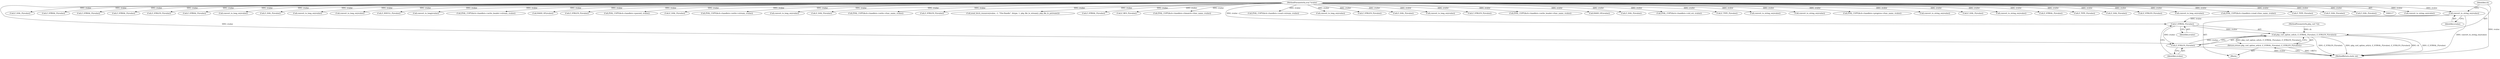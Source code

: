 digraph "0_php_124fb22a13fafa3648e4e15b4f207c7096d8155e@pointer" {
"1000378" [label="(Call,Z_STRVAL_P(zvalue))"];
"1000373" [label="(Call,convert_to_string_ex(zvalue))"];
"1000120" [label="(MethodParameterIn,zval *zvalue)"];
"1000376" [label="(Call,php_curl_option_url(ch, Z_STRVAL_P(zvalue), Z_STRLEN_P(zvalue)))"];
"1000375" [label="(Return,return php_curl_option_url(ch, Z_STRVAL_P(zvalue), Z_STRLEN_P(zvalue));)"];
"1000380" [label="(Call,Z_STRLEN_P(zvalue))"];
"1000379" [label="(Identifier,zvalue)"];
"1001748" [label="(Call,convert_to_string_ex(zvalue))"];
"1000982" [label="(Call,Z_LVAL_P(zvalue))"];
"1001764" [label="(Call,Z_STRVAL_P(zvalue))"];
"1001755" [label="(Call,Z_STRVAL_P(zvalue))"];
"1000381" [label="(Identifier,zvalue)"];
"1000322" [label="(Call,Z_STRVAL_P(zvalue))"];
"1001752" [label="(Call,Z_STRLEN_P(zvalue))"];
"1000354" [label="(Call,Z_STRVAL_P(zvalue))"];
"1000230" [label="(Call,convert_to_long_ex(zvalue))"];
"1000277" [label="(Call,Z_LVAL_P(zvalue))"];
"1000970" [label="(Call,convert_to_long_ex(zvalue))"];
"1000373" [label="(Call,convert_to_string_ex(zvalue))"];
"1000270" [label="(Call,convert_to_long_ex(zvalue))"];
"1000335" [label="(Call,Z_ISNULL_P(zvalue))"];
"1000130" [label="(Call,convert_to_long(zvalue))"];
"1000380" [label="(Call,Z_STRLEN_P(zvalue))"];
"1000659" [label="(Call,ZVAL_COPY(&ch->handlers->write_header->stream, zvalue))"];
"1000868" [label="(Call,HASH_OF(zvalue))"];
"1000324" [label="(Call,Z_STRLEN_P(zvalue))"];
"1001710" [label="(Call,ZVAL_COPY(&ch->handlers->passwd, zvalue))"];
"1000266" [label="(Call,Z_LVAL_P(zvalue))"];
"1000543" [label="(Call,ZVAL_COPY(&ch->handlers->write->stream, zvalue))"];
"1001673" [label="(Call,convert_to_long_ex(zvalue))"];
"1001684" [label="(Call,Z_LVAL_P(zvalue))"];
"1000375" [label="(Return,return php_curl_option_url(ch, Z_STRVAL_P(zvalue), Z_STRLEN_P(zvalue));)"];
"1000378" [label="(Call,Z_STRVAL_P(zvalue))"];
"1001651" [label="(Call,ZVAL_COPY(&ch->handlers->write->func_name, zvalue))"];
"1000356" [label="(Call,Z_STRLEN_P(zvalue))"];
"1000118" [label="(MethodParameterIn,php_curl *ch)"];
"1000404" [label="(Call,zend_fetch_resource(zvalue, -1, \"File-Handle\", &type, 1, php_file_le_stream(), php_file_le_pstream()))"];
"1000376" [label="(Call,php_curl_option_url(ch, Z_STRVAL_P(zvalue), Z_STRLEN_P(zvalue)))"];
"1001458" [label="(Call,Z_STRVAL_P(zvalue))"];
"1000758" [label="(Call,Z_RES_P(zvalue))"];
"1001893" [label="(Call,ZVAL_COPY(&ch->handlers->fnmatch->func_name, zvalue))"];
"1000760" [label="(Call,ZVAL_COPY(&ch->handlers->read->stream, zvalue))"];
"1001594" [label="(Call,convert_to_long_ex(zvalue))"];
"1000369" [label="(Call,Z_STRLEN_P(zvalue))"];
"1000249" [label="(Call,Z_LVAL_P(zvalue))"];
"1000120" [label="(MethodParameterIn,zval *zvalue)"];
"1001688" [label="(Call,convert_to_long_ex(zvalue))"];
"1001766" [label="(Call,Z_STRLEN_P(zvalue))"];
"1001927" [label="(MethodReturn,static int)"];
"1000377" [label="(Identifier,ch)"];
"1000374" [label="(Identifier,zvalue)"];
"1001032" [label="(Call,ZVAL_COPY(&ch->handlers->write_header->func_name, zvalue))"];
"1001078" [label="(Call,HASH_OF(zvalue))"];
"1000999" [label="(Call,Z_LVAL_P(zvalue))"];
"1000824" [label="(Call,ZVAL_COPY(&ch->handlers->std_err, zvalue))"];
"1000398" [label="(Call,Z_TYPE_P(zvalue))"];
"1000361" [label="(Call,convert_to_string_ex(zvalue))"];
"1001440" [label="(Call,convert_to_string_ex(zvalue))"];
"1001523" [label="(Call,ZVAL_COPY(&ch->handlers->progress->func_name, zvalue))"];
"1000348" [label="(Call,convert_to_string_ex(zvalue))"];
"1001597" [label="(Call,Z_LVAL_P(zvalue))"];
"1000316" [label="(Call,convert_to_string_ex(zvalue))"];
"1000367" [label="(Call,Z_STRVAL_P(zvalue))"];
"1001060" [label="(Call,Z_TYPE_P(zvalue))"];
"1001774" [label="(Call,Z_LVAL_P(zvalue))"];
"1001449" [label="(Call,Z_STRLEN_P(zvalue))"];
"1001770" [label="(Call,convert_to_long_ex(zvalue))"];
"1001573" [label="(Call,ZVAL_COPY(&ch->handlers->read->func_name, zvalue))"];
"1000128" [label="(Block,)"];
"1001056" [label="(Call,Z_TYPE_P(zvalue))"];
"1000134" [label="(Call,Z_LVAL_P(zvalue))"];
"1001698" [label="(Call,Z_LVAL_P(zvalue))"];
"1000378" -> "1000376"  [label="AST: "];
"1000378" -> "1000379"  [label="CFG: "];
"1000379" -> "1000378"  [label="AST: "];
"1000381" -> "1000378"  [label="CFG: "];
"1000378" -> "1000376"  [label="DDG: zvalue"];
"1000373" -> "1000378"  [label="DDG: zvalue"];
"1000120" -> "1000378"  [label="DDG: zvalue"];
"1000378" -> "1000380"  [label="DDG: zvalue"];
"1000373" -> "1000128"  [label="AST: "];
"1000373" -> "1000374"  [label="CFG: "];
"1000374" -> "1000373"  [label="AST: "];
"1000377" -> "1000373"  [label="CFG: "];
"1000373" -> "1001927"  [label="DDG: convert_to_string_ex(zvalue)"];
"1000120" -> "1000373"  [label="DDG: zvalue"];
"1000120" -> "1000117"  [label="AST: "];
"1000120" -> "1001927"  [label="DDG: zvalue"];
"1000120" -> "1000130"  [label="DDG: zvalue"];
"1000120" -> "1000134"  [label="DDG: zvalue"];
"1000120" -> "1000230"  [label="DDG: zvalue"];
"1000120" -> "1000249"  [label="DDG: zvalue"];
"1000120" -> "1000266"  [label="DDG: zvalue"];
"1000120" -> "1000270"  [label="DDG: zvalue"];
"1000120" -> "1000277"  [label="DDG: zvalue"];
"1000120" -> "1000316"  [label="DDG: zvalue"];
"1000120" -> "1000322"  [label="DDG: zvalue"];
"1000120" -> "1000324"  [label="DDG: zvalue"];
"1000120" -> "1000335"  [label="DDG: zvalue"];
"1000120" -> "1000348"  [label="DDG: zvalue"];
"1000120" -> "1000354"  [label="DDG: zvalue"];
"1000120" -> "1000356"  [label="DDG: zvalue"];
"1000120" -> "1000361"  [label="DDG: zvalue"];
"1000120" -> "1000367"  [label="DDG: zvalue"];
"1000120" -> "1000369"  [label="DDG: zvalue"];
"1000120" -> "1000380"  [label="DDG: zvalue"];
"1000120" -> "1000398"  [label="DDG: zvalue"];
"1000120" -> "1000404"  [label="DDG: zvalue"];
"1000120" -> "1000543"  [label="DDG: zvalue"];
"1000120" -> "1000659"  [label="DDG: zvalue"];
"1000120" -> "1000758"  [label="DDG: zvalue"];
"1000120" -> "1000760"  [label="DDG: zvalue"];
"1000120" -> "1000824"  [label="DDG: zvalue"];
"1000120" -> "1000868"  [label="DDG: zvalue"];
"1000120" -> "1000970"  [label="DDG: zvalue"];
"1000120" -> "1000982"  [label="DDG: zvalue"];
"1000120" -> "1000999"  [label="DDG: zvalue"];
"1000120" -> "1001032"  [label="DDG: zvalue"];
"1000120" -> "1001056"  [label="DDG: zvalue"];
"1000120" -> "1001060"  [label="DDG: zvalue"];
"1000120" -> "1001078"  [label="DDG: zvalue"];
"1000120" -> "1001440"  [label="DDG: zvalue"];
"1000120" -> "1001449"  [label="DDG: zvalue"];
"1000120" -> "1001458"  [label="DDG: zvalue"];
"1000120" -> "1001523"  [label="DDG: zvalue"];
"1000120" -> "1001573"  [label="DDG: zvalue"];
"1000120" -> "1001594"  [label="DDG: zvalue"];
"1000120" -> "1001597"  [label="DDG: zvalue"];
"1000120" -> "1001651"  [label="DDG: zvalue"];
"1000120" -> "1001673"  [label="DDG: zvalue"];
"1000120" -> "1001684"  [label="DDG: zvalue"];
"1000120" -> "1001688"  [label="DDG: zvalue"];
"1000120" -> "1001698"  [label="DDG: zvalue"];
"1000120" -> "1001710"  [label="DDG: zvalue"];
"1000120" -> "1001748"  [label="DDG: zvalue"];
"1000120" -> "1001752"  [label="DDG: zvalue"];
"1000120" -> "1001755"  [label="DDG: zvalue"];
"1000120" -> "1001764"  [label="DDG: zvalue"];
"1000120" -> "1001766"  [label="DDG: zvalue"];
"1000120" -> "1001770"  [label="DDG: zvalue"];
"1000120" -> "1001774"  [label="DDG: zvalue"];
"1000120" -> "1001893"  [label="DDG: zvalue"];
"1000376" -> "1000375"  [label="AST: "];
"1000376" -> "1000380"  [label="CFG: "];
"1000377" -> "1000376"  [label="AST: "];
"1000380" -> "1000376"  [label="AST: "];
"1000375" -> "1000376"  [label="CFG: "];
"1000376" -> "1001927"  [label="DDG: php_curl_option_url(ch, Z_STRVAL_P(zvalue), Z_STRLEN_P(zvalue))"];
"1000376" -> "1001927"  [label="DDG: ch"];
"1000376" -> "1001927"  [label="DDG: Z_STRLEN_P(zvalue)"];
"1000376" -> "1001927"  [label="DDG: Z_STRVAL_P(zvalue)"];
"1000376" -> "1000375"  [label="DDG: php_curl_option_url(ch, Z_STRVAL_P(zvalue), Z_STRLEN_P(zvalue))"];
"1000118" -> "1000376"  [label="DDG: ch"];
"1000380" -> "1000376"  [label="DDG: zvalue"];
"1000375" -> "1000128"  [label="AST: "];
"1001927" -> "1000375"  [label="CFG: "];
"1000375" -> "1001927"  [label="DDG: <RET>"];
"1000380" -> "1000381"  [label="CFG: "];
"1000381" -> "1000380"  [label="AST: "];
"1000380" -> "1001927"  [label="DDG: zvalue"];
}
